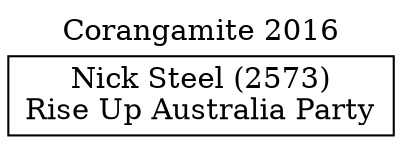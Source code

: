 // House preference flow
digraph "Nick Steel (2573)_Corangamite_2016" {
	graph [label="Corangamite 2016" labelloc=t mclimit=10]
	node [shape=box]
	"Nick Steel (2573)" [label="Nick Steel (2573)
Rise Up Australia Party"]
}
